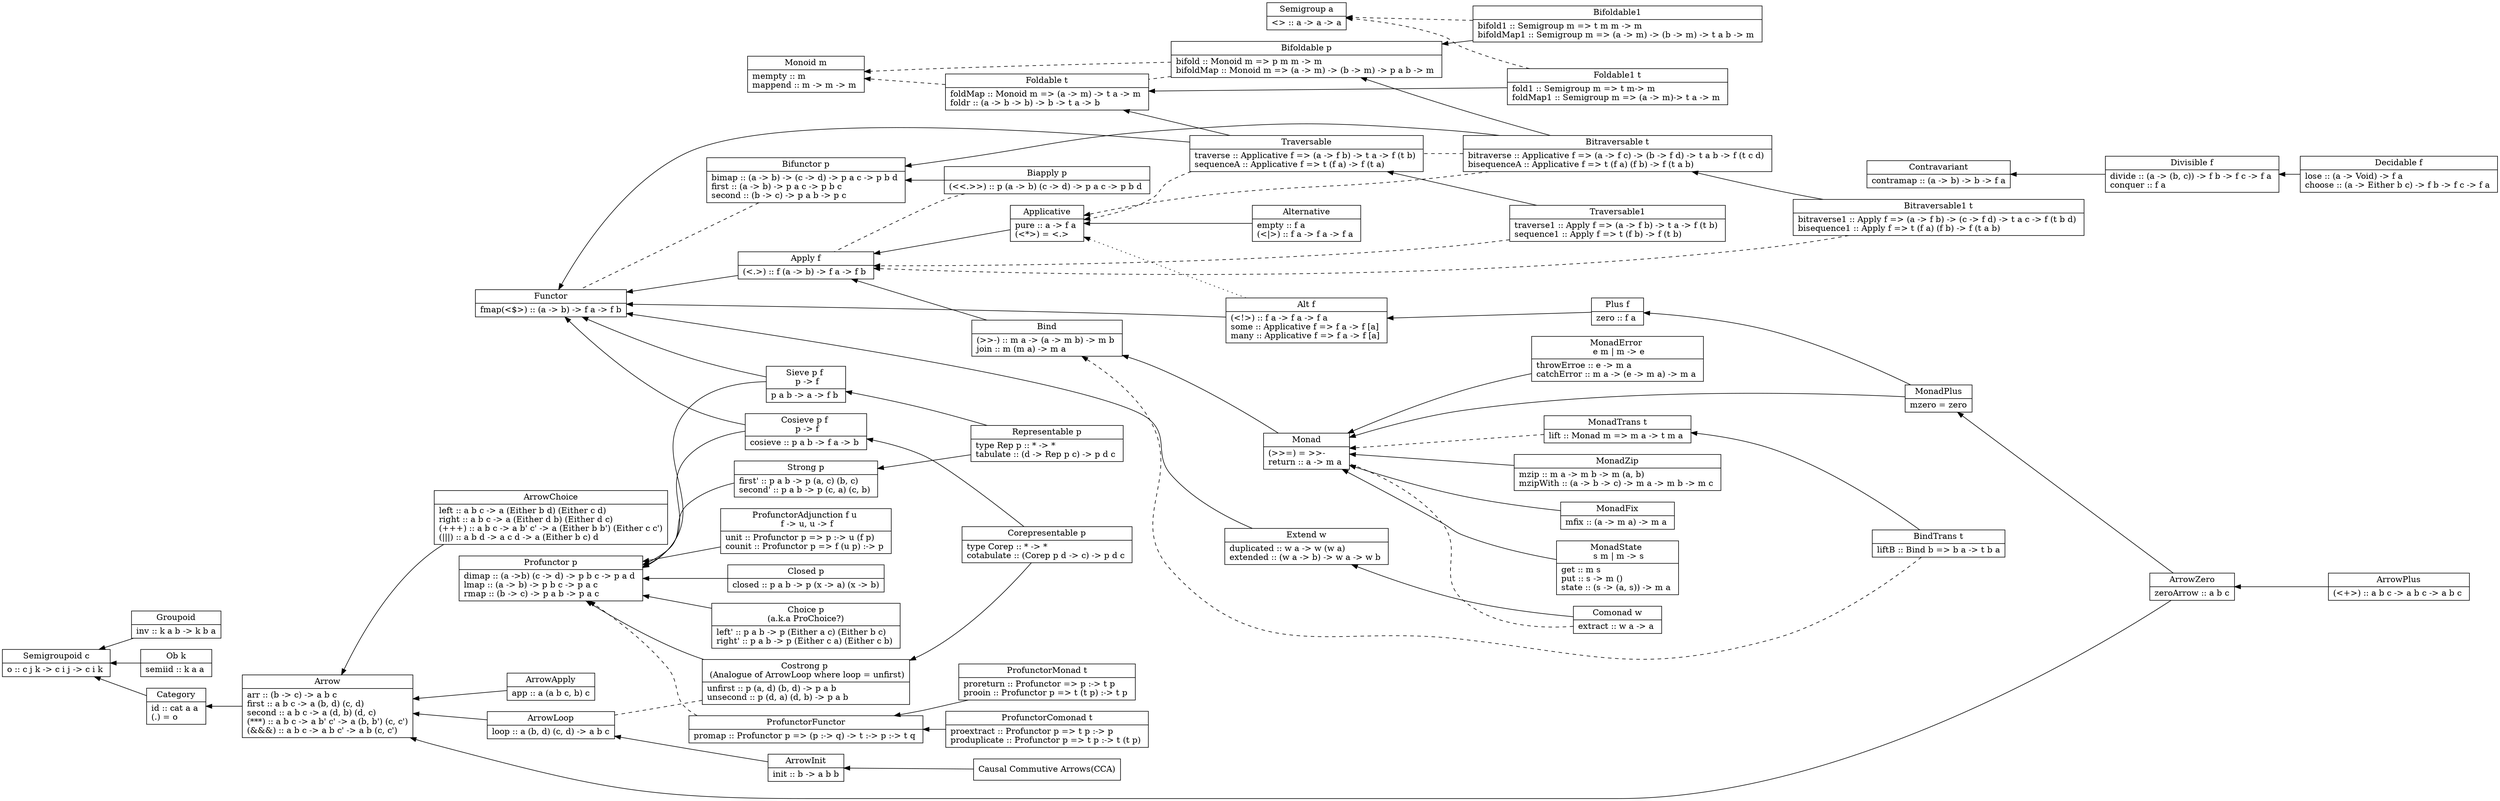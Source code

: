 digraph {
	graph[rankdir="RL"]
	node[shape="record"]

	category [label="{ Category }|{ id :: cat a a \l\
	(.) = o \l }"]
	functor [label="{ Functor }|{ fmap(\<$\>) :: (a -\> b) -\> f a -\> f b }"]
	applicative [label="{ Applicative }|{ pure :: a -\> f a \l\
	(\<*\>) = \<.\>\l }"]
	alternative [label="{ Alternative }|{ empty :: f a \l\
	(\<\|\>) :: f a -\> f a -\> f a \l}"]
	monad  [label="{ Monad }|{ (\>\>=) = \>\>- \lreturn :: a -\> m a \l}"]
	monadplus [label="{ MonadPlus }|{ mzero = zero }"]
	monadzip [label="{ MonadZip }|{ mzip :: m a -\> m b -\> m (a, b)\l\
	mzipWith :: (a -\> b -\> c) -\> m a -\> m b -\> m c \l}"]
	arrow [label="{ Arrow }|{ arr :: (b -\> c) -\> a b c \l\
first :: a b c -\> a (b, d) (c, d) \l\
second :: a b c -\> a (d, b) (d, c) \l\
(***) :: a b c -\> a b' c' -\> a (b, b') (c, c')\l\
(&&&) :: a b c -\> a b c' -\> a b (c, c')\l }"]
	monadfix [label="{ MonadFix }|{ mfix :: (a -\> m a) -\> m a \l}"]
	arrowplus [label="{ ArrowPlus }|{ (\<+\>) :: a b c -\> a b c -\> a b c \l }"]
	arrowzero [label="{ ArrowZero }|{ zeroArrow :: a b c }"]
	arrowinit[label="{ ArrowInit }|{ init :: b -\> a b b }"]
	arrowchoice[label="{ ArrowChoice }|{ left :: a b c -\> a (Either b d) (Either c d) \l\
	right :: a b c -\> a (Either d b) (Either d c)\l\
	(+++) :: a b c -\> a b' c' -\> a (Either b b') (Either c c')\l\
	(\|\|\|) :: a b d -\> a c d -\> a (Either b c) d\l }"]
	arrowapply [label="{ ArrowApply }|{ app :: a (a b c, b) c }"]
	arrowloop [label="{ ArrowLoop }|{ loop :: a (b, d) (c, d) -\> a b c }"]
	cca [label="{Causal Commutive Arrows(CCA) }"]
	monoid [label="{ Monoid m}|{ mempty :: m \l\
	mappend :: m -\> m -\> m \l}"]
	foldable [label="{ Foldable t}|{ foldMap :: Monoid m =\> (a -\> m) -\> t a -\> m \l\
	foldr :: (a -\> b -\> b) -\> b -\> t a -\> b \l}"]
	traversable [label="{ Traversable }|{ traverse :: Applicative f =\> (a -\> f b) -\> t a -\> f (t b) \l\
	sequenceA :: Applicative f =\> t (f a) -\> f (t a) \l }"]
	contravariant [label="{ Contravariant }|{ contramap :: (a -\> b) -\>  b -\> f a }"]
	monadstate [label="{ MonadState \n s m \| m -\> s }|{ get :: m s \l\
	put :: s -\> m () \l\
	state :: (s -\> (a, s)) -\> m a \l}"]
	monaderror [label="{ MonadError \n e m \| m -\> e }|{ throwErroe :: e -\> m a \l\
	catchError :: m a -\> (e -\> m a) -\> m a \l }"]
	comonad [label="{ Comonad w }|{ extract :: w a -\> a \l }"]
	bifunctor [label="{ Bifunctor p }|{ bimap :: (a -\> b) -\> (c -\> d) -\> p a c -\> p b d \l\
	first :: (a -\> b) -\> p a c -\> p b c \l\
	second :: (b -\> c) -\> p a b -\> p  c \l }"]
	biapply [label="{ Biapply p }|{ (\<\<.\>\>) :: p (a -\> b) (c -\> d) -\> p a c -\> p b d \l }"]
	alt [label="{ Alt f }|{ (\<!\>) :: f a -\> f a -\> f a \l\
	some :: Applicative f =\> f a -\> f [a] \l\
	many :: Applicative f =\> f a -\> f [a] \l }"]
	apply [label="{ Apply f }|{ (\<.\>) :: f (a -\> b) -\> f a -\> f b \l}"]
	semigroup [label="{ Semigroup a }|{ \<\> :: a -\> a -\> a }"]
	semigroupoid [label="{ Semigroupoid c }|{ o :: c j k -\> c i j -\> c i k \l }"]
	bind [label="{ Bind }|{ (\>\>-) :: m a -\> (a -\> m b) -\> m b \l\
	join :: m (m a) -\> m a \l}"]
	bindtrans [label="{ BindTrans t}|{ liftB :: Bind b =\> b a -\> t b a }"]
	monadtrans [label="{ MonadTrans t}|{ lift :: Monad m =\> m a -\> t m a \l}"]
	extend [label="{ Extend w }|{ duplicated :: w a -\> w (w a) \l\
	extended :: (w a -\> b) -\> w a -\> w b \l }"]
	plus [label="{ Plus f }|{ zero :: f a \l }"]
	groupoid [label="{ Groupoid }|{ inv :: k a b -\> k b a }"]
	bifoldable [label="{ Bifoldable p}|{ bifold :: Monoid m =\> p m m -\> m \l\
	bifoldMap :: Monoid m =\> (a -\> m) -\> (b -\> m) -\> p a b -\> m \l }"]
	bifoldable1 [label="{ Bifoldable1 }|{ bifold1 :: Semigroup m =\> t m m -\> m \l\
	bifoldMap1 :: Semigroup m =\> (a -\> m) -\> (b -\> m) -\> t a b -\> m \l }"]
	bitraversable [label="{ Bitraversable t }|{ bitraverse :: Applicative f =\> (a -\> f c) -\> (b -\> f d) -\> t a b -\> f (t c d) \l\
	bisequenceA :: Applicative f =\> t (f a) (f b) -\> f (t a b) \l }"]
	bitraversable1 [label="{ Bitraversable1 t }|{ bitraverse1 :: Apply f =\> (a -\> f b) -\> (c -\> f d) -\> t a c -\> f (t b d) \l\
	bisequence1 :: Apply f =\> t (f a) (f b) -\> f (t a b) \l }"]
	foldable1 [label="{ Foldable1 t }|{ fold1 :: Semigroup m =\> t m-\> m \l\
	foldMap1 :: Semigroup m =\> (a -\> m)-\> t a -\> m \l }"]
	traversable1 [label="{ Traversable1 }|{ traverse1 :: Apply f =\> (a -\> f b) -\> t a -\> f (t b) \l\
	sequence1 :: Apply f =\> t (f b) -\> f (t b) \l }"]
	ob [label="{ Ob k }|{ semiid :: k a a \l }"]
	profunctor [label="{ Profunctor p }|{ dimap :: (a -\>b) (c -\> d) -\> p b c -\> p a d \l\
	lmap :: (a -\> b) -\> p b c -\> p a c \l\
	rmap :: (b -\> c) -\> p a b -\> p a c \l }"]
	costrong [label="{ Costrong p \n (Analogue of ArrowLoop where loop = unfirst) }|{ unfirst :: p (a, d) (b, d) -\> p a b \l\
	unsecond :: p (d, a) (d, b) -\> p a b \l }"]
	choice [label="{ Choice p\n(a.k.a ProChoice?) }|{ left' :: p a b -\> p (Either a c) (Either b c) \l\
	right' :: p a b -\> p (Either c a) (Either c b) \l }"]
	profunctoradjunction [label="{ ProfunctorAdjunction f u \n f -\> u, u -\> f }|{ unit :: Profunctor p =\> p :-\> u (f p) \l\
	counit :: Profunctor p =\> f (u p) :-\> p \l }"]
	closed [label="{ Closed p }|{ closed :: p a b -\> p (x -\> a) (x -\> b) }"]
	profunctorfunctor [label="{ ProfunctorFunctor }|{ promap :: Profunctor p =\> (p :-\> q) -\> t :-\> p :-\> t q \l }"]
	profunctormonad [label="{ ProfunctorMonad t }|{ proreturn :: Profunctor =\> p :-\> t p \l\
	prooin :: Profunctor p =\> t (t p) :-\> t p \l }"]
	profunctorcomonad [label="{ ProfunctorComonad t }|{ proextract :: Profunctor p =\> t p :-\> p \l\
	produplicate :: Profunctor p =\> t p :-\> t (t p) \l }"]
	representable [label="{ Representable p }|{ type Rep p :: * -\> * \l\
	tabulate :: (d -\> Rep p c) -\> p d c \l }"]
	corepresentable [label="{ Corepresentable p }|{ type Corep :: * -\> * \l\
	cotabulate :: (Corep p d -\> c) -\> p d c \l }"]
	cosieve [label="{ Cosieve p f \n p -\> f }|{ cosieve :: p a b -\> f a -\> b \l }"]
	sieve [label="{ Sieve p f \n p -\> f }|{ p a b -\> a -\> f b \l }"]
	strong [label="{ Strong p }|{ first' :: p a b -\> p (a, c) (b, c) \l\
	second' :: p a b -\> p (c, a) (c, b) \l }"]
	divisible [label="{ Divisible f }|{ divide :: (a -\> (b, c)) -\> f b -\> f c -\> f a \l\
	conquer :: f a \l }"]
	decidable [label="{ Decidable f }|{ lose :: (a -\> Void) -\> f a \l\
	choose :: (a -\> Either b c) -\> f b -\> f c -\> f a \l }"]

	divisible -> contravariant
	decidable -> divisible
	strong -> profunctor
	sieve -> {profunctor, functor}
	cosieve -> {profunctor, functor}
	corepresentable -> {costrong, cosieve}
	representable -> {strong, sieve}
	profunctormonad -> profunctorfunctor
	profunctorcomonad -> profunctorfunctor
	profunctorfunctor -> profunctor [style="dashed"]
	closed -> profunctor
	profunctoradjunction -> profunctor
	choice -> profunctor
	costrong -> profunctor
	costrong -> arrowloop [style="dashed" arrowhead="none"]
	ob -> semigroupoid
	traversable1 -> traversable
	traversable1 -> apply [style="dashed"]
	foldable1 -> foldable
	foldable1 -> semigroup [style="dashed"]
	bitraversable1 -> bitraversable
	bitraversable1 -> apply [style="dashed"]
	bitraversable -> applicative [style="dashed"]
	bitraversable -> {bifunctor, bifoldable}
	bitraversable -> traversable [style="dashed" arrowhead="none"]
	bifoldable -> monoid [style="dashed"]
	bifoldable1 -> bifoldable
	bifoldable1 -> semigroup [style="dashed"]
	bifoldable -> foldable [style="dashed" arrowhead="none"]
	groupoid -> semigroupoid
	plus -> alt
	extend -> functor
	comonad -> extend
	comonad -> monad [style="dashed" arrowhead="none"]
	biapply -> bifunctor
	biapply -> apply [style="dashed" arrowhead="none"]
	bifunctor -> functor [style="dashed" arrowhead="none"]
	bindtrans -> monadtrans
	bindtrans -> bind [style="dashed"]
	monadtrans -> monad [style="dashed"]
	alt -> functor
	apply -> functor
	bind -> apply
	alt -> applicative [style="dotted"]
	traversable -> {foldable, functor}
	applicative -> apply
	alternative -> applicative
	monad -> bind
	monadfix -> monad
	monadplus -> {monad, plus}
	monadzip -> monad
	monadstate -> monad
	monaderror -> monad
	arrow -> category
	category -> semigroupoid
	arrowchoice -> arrow
	arrowapply -> arrow
	arrowloop -> arrow
	arrowinit -> arrowloop
	arrowzero -> {arrow, monadplus}
	arrowplus -> arrowzero
	cca -> arrowinit
	traversable -> applicative [style="dashed"]
	foldable -> monoid [style="dashed"]
}
